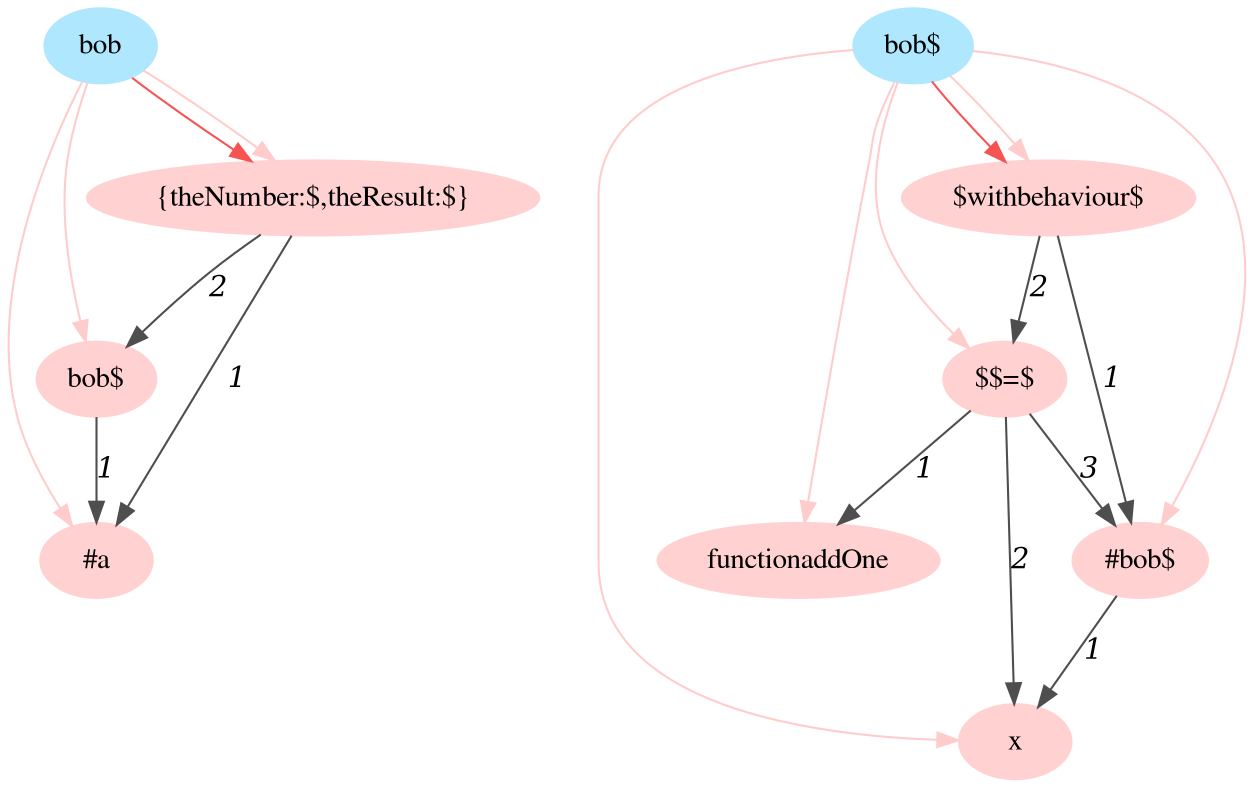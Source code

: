 digraph g{node_2631 [shape=ellipse, style=filled, color="#afe7ff", fontname="Times", label="bob" ]
node_2632 [shape=ellipse, style=filled, color="#afe7ff", fontname="Times", label="bob$" ]
node_2672 [shape=ellipse, style=filled, color="#ffd1d1", fontname="Times", label="x" ]
node_2677 [shape=ellipse, style=filled, color="#ffd1d1", fontname="Times", label="#bob$" ]
node_2682 [shape=ellipse, style=filled, color="#ffd1d1", fontname="Times", label="functionaddOne" ]
node_2685 [shape=ellipse, style=filled, color="#ffd1d1", fontname="Times", label="$$=$" ]
node_2691 [shape=ellipse, style=filled, color="#ffd1d1", fontname="Times", label="$withbehaviour$" ]
node_2696 [shape=ellipse, style=filled, color="#ffd1d1", fontname="Times", label="#a" ]
node_2700 [shape=ellipse, style=filled, color="#ffd1d1", fontname="Times", label="bob$" ]
node_2704 [shape=ellipse, style=filled, color="#ffd1d1", fontname="Times", label="{theNumber:$,theResult:$}" ]
node_2677 -> node_2672 [dir=forward, arrowHead=normal, fontname="Times-Italic", arrowsize=1, color="#4e4e4e", label="1" ]
node_2685 -> node_2672 [dir=forward, arrowHead=normal, fontname="Times-Italic", arrowsize=1, color="#4e4e4e", label="2" ]
node_2685 -> node_2677 [dir=forward, arrowHead=normal, fontname="Times-Italic", arrowsize=1, color="#4e4e4e", label="3" ]
node_2685 -> node_2682 [dir=forward, arrowHead=normal, fontname="Times-Italic", arrowsize=1, color="#4e4e4e", label="1" ]
node_2691 -> node_2677 [dir=forward, arrowHead=normal, fontname="Times-Italic", arrowsize=1, color="#4e4e4e", label="1" ]
node_2691 -> node_2685 [dir=forward, arrowHead=normal, fontname="Times-Italic", arrowsize=1, color="#4e4e4e", label="2" ]
node_2700 -> node_2696 [dir=forward, arrowHead=normal, fontname="Times-Italic", arrowsize=1, color="#4e4e4e", label="1" ]
node_2704 -> node_2696 [dir=forward, arrowHead=normal, fontname="Times-Italic", arrowsize=1, color="#4e4e4e", label="1" ]
node_2704 -> node_2700 [dir=forward, arrowHead=normal, fontname="Times-Italic", arrowsize=1, color="#4e4e4e", label="2" ]
node_2632 -> node_2691 [dir=forward, arrowHead=normal, fontname="Times-Italic", arrowsize=1, color="#f75353", label="" ]
node_2631 -> node_2704 [dir=forward, arrowHead=normal, fontname="Times-Italic", arrowsize=1, color="#f75353", label="" ]
node_2632 -> node_2672 [dir=forward, arrowHead=normal, fontname="Times-Italic", arrowsize=1, color="#ffcccc", label="" ]
node_2632 -> node_2677 [dir=forward, arrowHead=normal, fontname="Times-Italic", arrowsize=1, color="#ffcccc", label="" ]
node_2632 -> node_2682 [dir=forward, arrowHead=normal, fontname="Times-Italic", arrowsize=1, color="#ffcccc", label="" ]
node_2632 -> node_2685 [dir=forward, arrowHead=normal, fontname="Times-Italic", arrowsize=1, color="#ffcccc", label="" ]
node_2632 -> node_2691 [dir=forward, arrowHead=normal, fontname="Times-Italic", arrowsize=1, color="#ffcccc", label="" ]
node_2631 -> node_2696 [dir=forward, arrowHead=normal, fontname="Times-Italic", arrowsize=1, color="#ffcccc", label="" ]
node_2631 -> node_2700 [dir=forward, arrowHead=normal, fontname="Times-Italic", arrowsize=1, color="#ffcccc", label="" ]
node_2631 -> node_2704 [dir=forward, arrowHead=normal, fontname="Times-Italic", arrowsize=1, color="#ffcccc", label="" ]
}